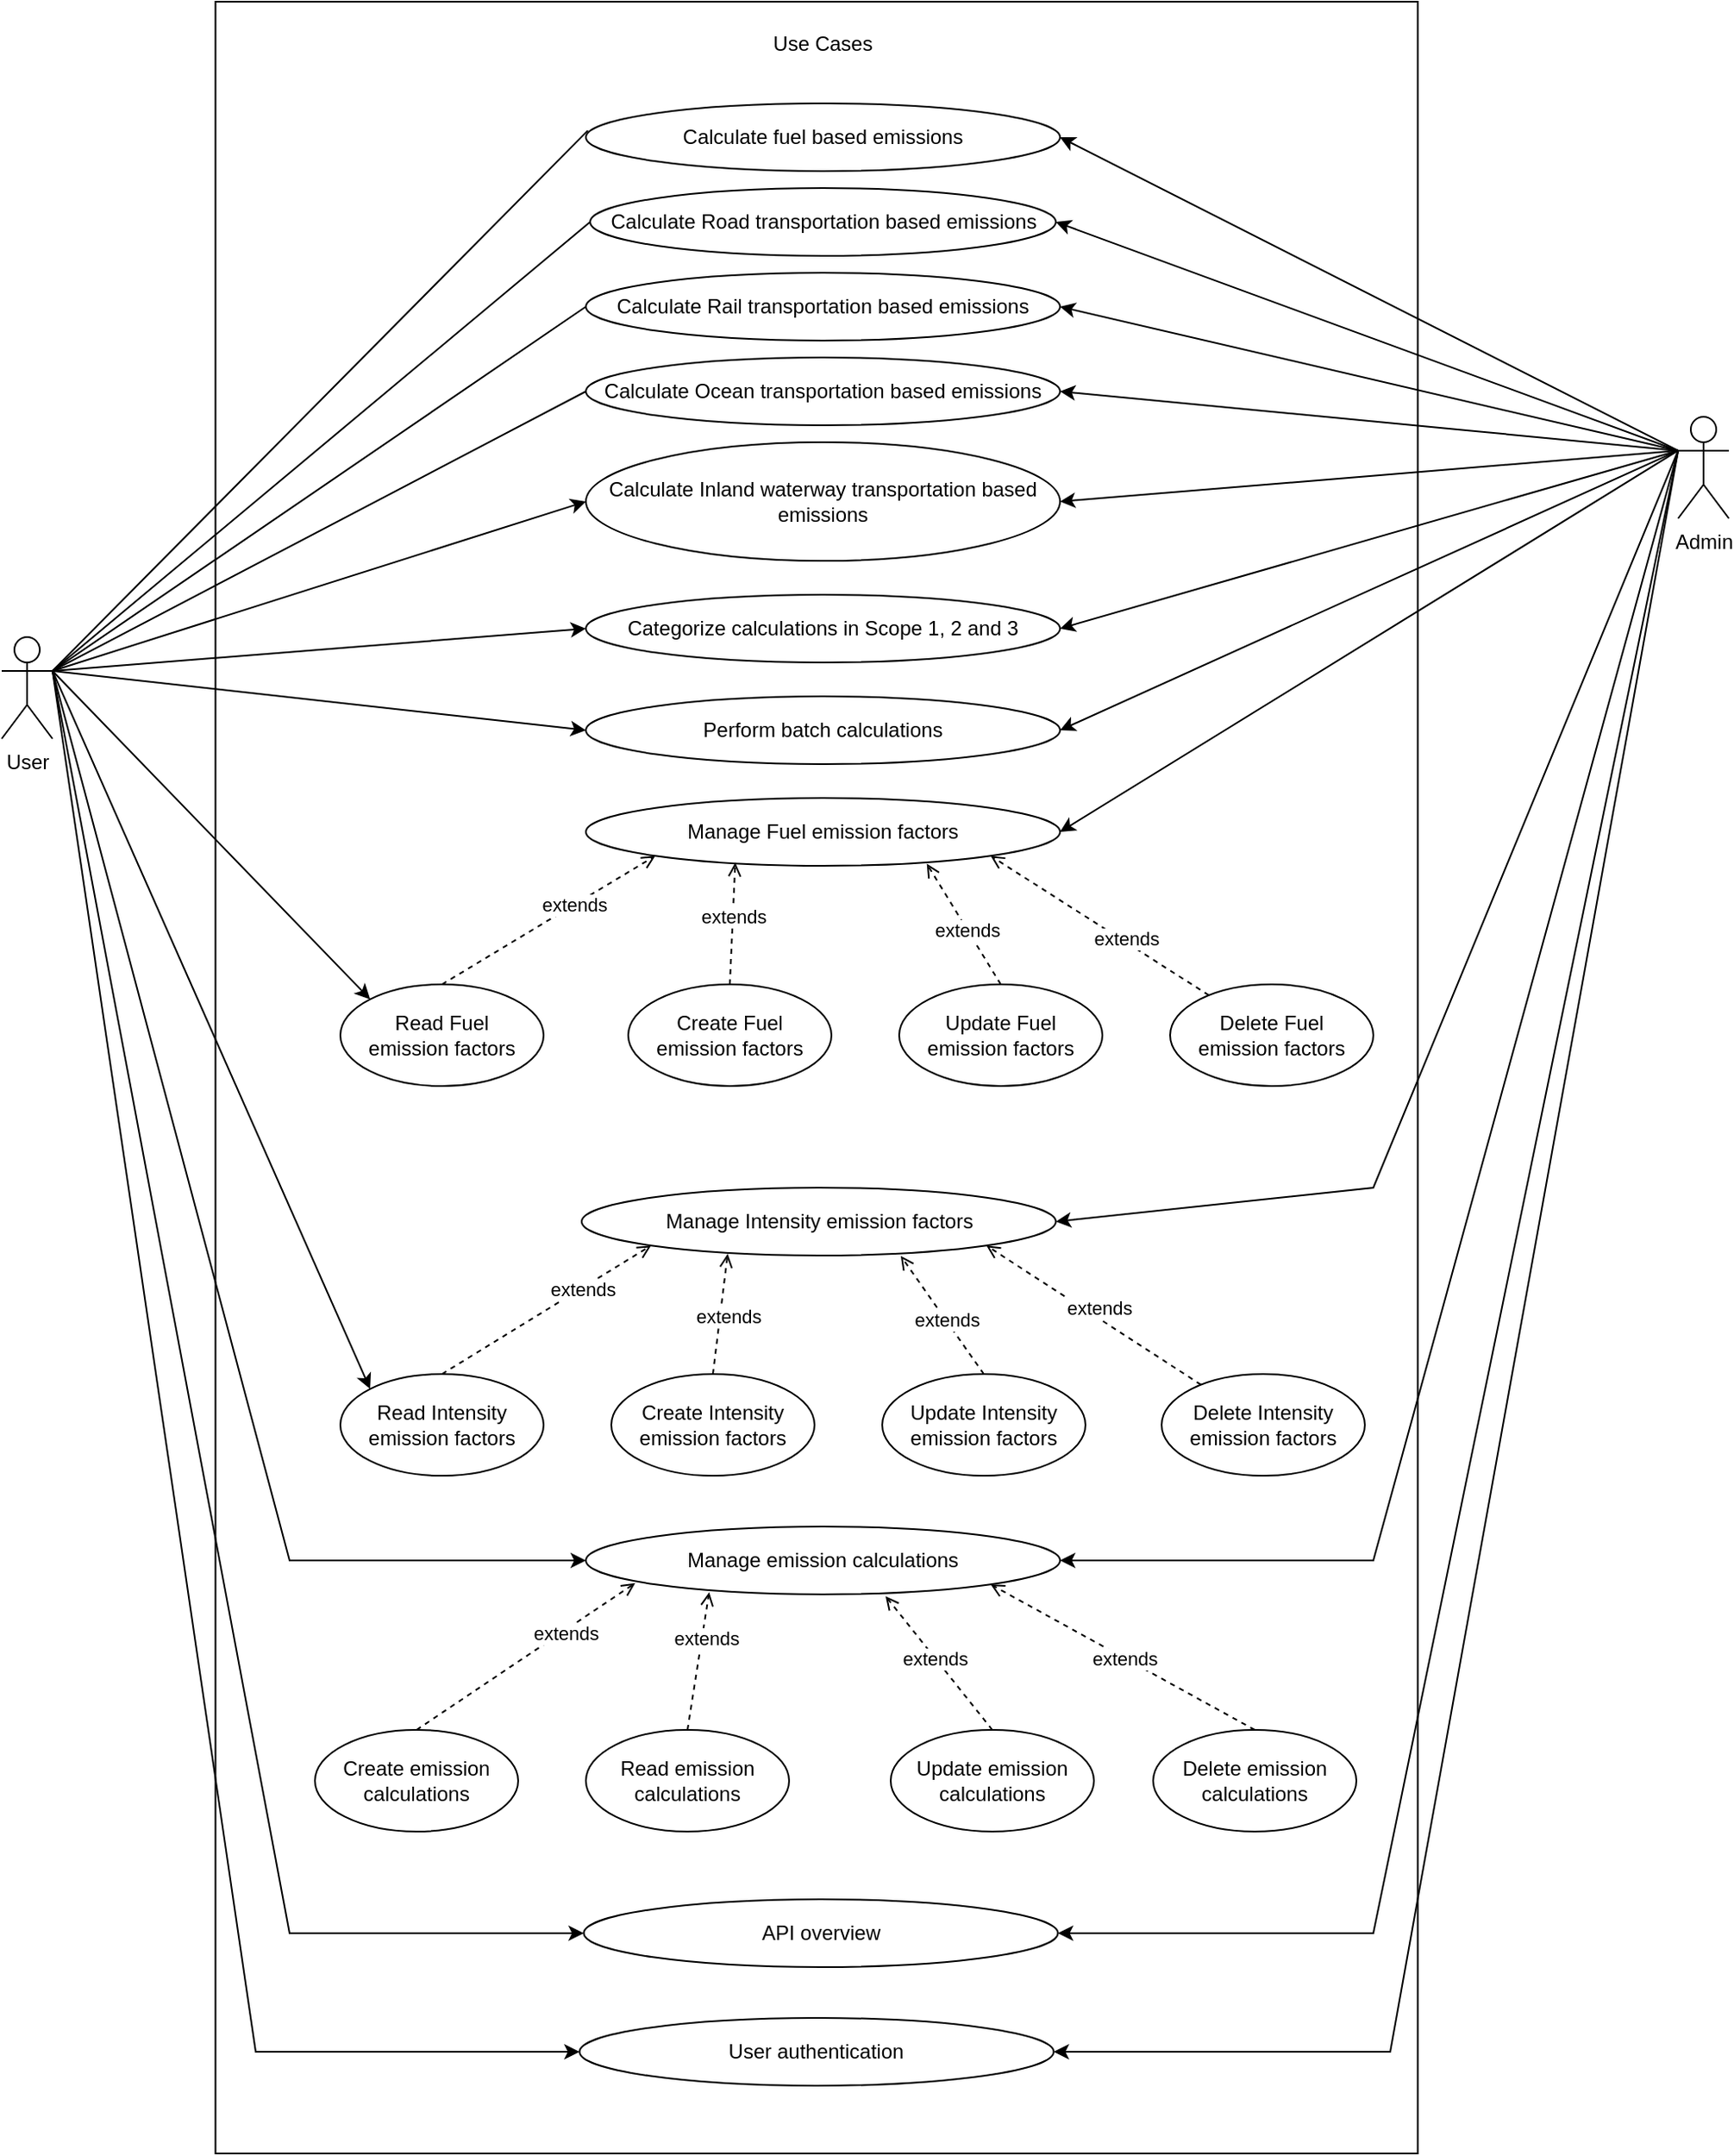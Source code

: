 <mxfile version="22.1.2" type="device">
  <diagram name="Page-1" id="KJeR-6iOu1gyfQtUOH7p">
    <mxGraphModel dx="3471" dy="1800" grid="1" gridSize="10" guides="1" tooltips="1" connect="1" arrows="1" fold="1" page="1" pageScale="1" pageWidth="850" pageHeight="1100" math="0" shadow="0">
      <root>
        <mxCell id="0" />
        <mxCell id="1" parent="0" />
        <mxCell id="jSa6UbDtJT3EHKXAqKy7-3" value="" style="rounded=0;whiteSpace=wrap;html=1;" parent="1" vertex="1">
          <mxGeometry x="426.25" y="40" width="710" height="1270" as="geometry" />
        </mxCell>
        <mxCell id="Uce3np_s1-tXbYtXFm9n-107" style="rounded=0;orthogonalLoop=1;jettySize=auto;html=1;exitX=1;exitY=0.333;exitDx=0;exitDy=0;exitPerimeter=0;entryX=0;entryY=0.5;entryDx=0;entryDy=0;" edge="1" parent="1" source="jSa6UbDtJT3EHKXAqKy7-2" target="Uce3np_s1-tXbYtXFm9n-55">
          <mxGeometry relative="1" as="geometry" />
        </mxCell>
        <mxCell id="Uce3np_s1-tXbYtXFm9n-108" style="rounded=0;orthogonalLoop=1;jettySize=auto;html=1;exitX=1;exitY=0.333;exitDx=0;exitDy=0;exitPerimeter=0;entryX=0;entryY=0.5;entryDx=0;entryDy=0;" edge="1" parent="1" source="jSa6UbDtJT3EHKXAqKy7-2" target="Uce3np_s1-tXbYtXFm9n-57">
          <mxGeometry relative="1" as="geometry" />
        </mxCell>
        <mxCell id="Uce3np_s1-tXbYtXFm9n-109" style="rounded=0;orthogonalLoop=1;jettySize=auto;html=1;exitX=1;exitY=0.333;exitDx=0;exitDy=0;exitPerimeter=0;entryX=0;entryY=0;entryDx=0;entryDy=0;" edge="1" parent="1" source="jSa6UbDtJT3EHKXAqKy7-2" target="Uce3np_s1-tXbYtXFm9n-65">
          <mxGeometry relative="1" as="geometry" />
        </mxCell>
        <mxCell id="Uce3np_s1-tXbYtXFm9n-110" style="rounded=0;orthogonalLoop=1;jettySize=auto;html=1;exitX=1;exitY=0.333;exitDx=0;exitDy=0;exitPerimeter=0;entryX=0;entryY=0;entryDx=0;entryDy=0;" edge="1" parent="1" source="jSa6UbDtJT3EHKXAqKy7-2" target="Uce3np_s1-tXbYtXFm9n-69">
          <mxGeometry relative="1" as="geometry" />
        </mxCell>
        <mxCell id="Uce3np_s1-tXbYtXFm9n-111" style="rounded=0;orthogonalLoop=1;jettySize=auto;html=1;exitX=1;exitY=0.333;exitDx=0;exitDy=0;exitPerimeter=0;entryX=0;entryY=0.5;entryDx=0;entryDy=0;" edge="1" parent="1" source="jSa6UbDtJT3EHKXAqKy7-2" target="Uce3np_s1-tXbYtXFm9n-60">
          <mxGeometry relative="1" as="geometry">
            <Array as="points">
              <mxPoint x="470" y="960" />
            </Array>
          </mxGeometry>
        </mxCell>
        <mxCell id="Uce3np_s1-tXbYtXFm9n-112" style="rounded=0;orthogonalLoop=1;jettySize=auto;html=1;exitX=1;exitY=0.333;exitDx=0;exitDy=0;exitPerimeter=0;entryX=0;entryY=0.5;entryDx=0;entryDy=0;" edge="1" parent="1" source="jSa6UbDtJT3EHKXAqKy7-2" target="Uce3np_s1-tXbYtXFm9n-54">
          <mxGeometry relative="1" as="geometry" />
        </mxCell>
        <mxCell id="Uce3np_s1-tXbYtXFm9n-113" style="rounded=0;orthogonalLoop=1;jettySize=auto;html=1;exitX=1;exitY=0.333;exitDx=0;exitDy=0;exitPerimeter=0;entryX=0;entryY=0.5;entryDx=0;entryDy=0;" edge="1" parent="1" source="jSa6UbDtJT3EHKXAqKy7-2" target="Uce3np_s1-tXbYtXFm9n-56">
          <mxGeometry relative="1" as="geometry">
            <Array as="points">
              <mxPoint x="470" y="1180" />
            </Array>
          </mxGeometry>
        </mxCell>
        <mxCell id="Uce3np_s1-tXbYtXFm9n-114" style="rounded=0;orthogonalLoop=1;jettySize=auto;html=1;exitX=1;exitY=0.333;exitDx=0;exitDy=0;exitPerimeter=0;entryX=0;entryY=0.5;entryDx=0;entryDy=0;" edge="1" parent="1" source="jSa6UbDtJT3EHKXAqKy7-2" target="Uce3np_s1-tXbYtXFm9n-61">
          <mxGeometry relative="1" as="geometry">
            <Array as="points">
              <mxPoint x="450" y="1250" />
            </Array>
          </mxGeometry>
        </mxCell>
        <mxCell id="jSa6UbDtJT3EHKXAqKy7-2" value="User" style="shape=umlActor;verticalLabelPosition=bottom;verticalAlign=top;html=1;outlineConnect=0;" parent="1" vertex="1">
          <mxGeometry x="300" y="415" width="30" height="60" as="geometry" />
        </mxCell>
        <mxCell id="jSa6UbDtJT3EHKXAqKy7-4" value="Calculate fuel based emissions" style="ellipse;whiteSpace=wrap;html=1;" parent="1" vertex="1">
          <mxGeometry x="645" y="100" width="280" height="40" as="geometry" />
        </mxCell>
        <mxCell id="jSa6UbDtJT3EHKXAqKy7-5" value="Calculate Road transportation based emissions" style="ellipse;whiteSpace=wrap;html=1;" parent="1" vertex="1">
          <mxGeometry x="647.5" y="150" width="275" height="40" as="geometry" />
        </mxCell>
        <mxCell id="jSa6UbDtJT3EHKXAqKy7-6" value="Calculate Rail transportation based emissions" style="ellipse;whiteSpace=wrap;html=1;" parent="1" vertex="1">
          <mxGeometry x="645" y="200" width="280" height="40" as="geometry" />
        </mxCell>
        <mxCell id="jSa6UbDtJT3EHKXAqKy7-18" value="Use Cases" style="text;html=1;strokeColor=none;fillColor=none;align=center;verticalAlign=middle;whiteSpace=wrap;rounded=0;" parent="1" vertex="1">
          <mxGeometry x="740" y="50" width="90" height="30" as="geometry" />
        </mxCell>
        <mxCell id="Uce3np_s1-tXbYtXFm9n-115" style="rounded=0;orthogonalLoop=1;jettySize=auto;html=1;exitX=0;exitY=0.333;exitDx=0;exitDy=0;exitPerimeter=0;entryX=1;entryY=0.5;entryDx=0;entryDy=0;" edge="1" parent="1" source="jSa6UbDtJT3EHKXAqKy7-19" target="jSa6UbDtJT3EHKXAqKy7-4">
          <mxGeometry relative="1" as="geometry" />
        </mxCell>
        <mxCell id="Uce3np_s1-tXbYtXFm9n-116" style="rounded=0;orthogonalLoop=1;jettySize=auto;html=1;exitX=0;exitY=0.333;exitDx=0;exitDy=0;exitPerimeter=0;entryX=1;entryY=0.5;entryDx=0;entryDy=0;" edge="1" parent="1" source="jSa6UbDtJT3EHKXAqKy7-19" target="jSa6UbDtJT3EHKXAqKy7-5">
          <mxGeometry relative="1" as="geometry" />
        </mxCell>
        <mxCell id="Uce3np_s1-tXbYtXFm9n-117" style="rounded=0;orthogonalLoop=1;jettySize=auto;html=1;exitX=0;exitY=0.333;exitDx=0;exitDy=0;exitPerimeter=0;entryX=1;entryY=0.5;entryDx=0;entryDy=0;" edge="1" parent="1" source="jSa6UbDtJT3EHKXAqKy7-19" target="jSa6UbDtJT3EHKXAqKy7-6">
          <mxGeometry relative="1" as="geometry" />
        </mxCell>
        <mxCell id="Uce3np_s1-tXbYtXFm9n-118" style="rounded=0;orthogonalLoop=1;jettySize=auto;html=1;exitX=0;exitY=0.333;exitDx=0;exitDy=0;exitPerimeter=0;entryX=1;entryY=0.5;entryDx=0;entryDy=0;" edge="1" parent="1" source="jSa6UbDtJT3EHKXAqKy7-19" target="Uce3np_s1-tXbYtXFm9n-53">
          <mxGeometry relative="1" as="geometry" />
        </mxCell>
        <mxCell id="Uce3np_s1-tXbYtXFm9n-119" style="rounded=0;orthogonalLoop=1;jettySize=auto;html=1;exitX=0;exitY=0.333;exitDx=0;exitDy=0;exitPerimeter=0;entryX=1;entryY=0.5;entryDx=0;entryDy=0;" edge="1" parent="1" source="jSa6UbDtJT3EHKXAqKy7-19" target="Uce3np_s1-tXbYtXFm9n-54">
          <mxGeometry relative="1" as="geometry" />
        </mxCell>
        <mxCell id="Uce3np_s1-tXbYtXFm9n-120" style="rounded=0;orthogonalLoop=1;jettySize=auto;html=1;exitX=0;exitY=0.333;exitDx=0;exitDy=0;exitPerimeter=0;entryX=1;entryY=0.5;entryDx=0;entryDy=0;" edge="1" parent="1" source="jSa6UbDtJT3EHKXAqKy7-19" target="Uce3np_s1-tXbYtXFm9n-55">
          <mxGeometry relative="1" as="geometry" />
        </mxCell>
        <mxCell id="Uce3np_s1-tXbYtXFm9n-121" style="rounded=0;orthogonalLoop=1;jettySize=auto;html=1;exitX=0;exitY=0.333;exitDx=0;exitDy=0;exitPerimeter=0;entryX=1;entryY=0.5;entryDx=0;entryDy=0;" edge="1" parent="1" source="jSa6UbDtJT3EHKXAqKy7-19" target="Uce3np_s1-tXbYtXFm9n-57">
          <mxGeometry relative="1" as="geometry" />
        </mxCell>
        <mxCell id="Uce3np_s1-tXbYtXFm9n-122" style="rounded=0;orthogonalLoop=1;jettySize=auto;html=1;exitX=0;exitY=0.333;exitDx=0;exitDy=0;exitPerimeter=0;entryX=1;entryY=0.5;entryDx=0;entryDy=0;" edge="1" parent="1" source="jSa6UbDtJT3EHKXAqKy7-19" target="Uce3np_s1-tXbYtXFm9n-58">
          <mxGeometry relative="1" as="geometry" />
        </mxCell>
        <mxCell id="Uce3np_s1-tXbYtXFm9n-123" style="rounded=0;orthogonalLoop=1;jettySize=auto;html=1;exitX=0;exitY=0.333;exitDx=0;exitDy=0;exitPerimeter=0;entryX=1;entryY=0.5;entryDx=0;entryDy=0;" edge="1" parent="1" source="jSa6UbDtJT3EHKXAqKy7-19" target="Uce3np_s1-tXbYtXFm9n-59">
          <mxGeometry relative="1" as="geometry">
            <Array as="points">
              <mxPoint x="1110" y="740" />
            </Array>
          </mxGeometry>
        </mxCell>
        <mxCell id="Uce3np_s1-tXbYtXFm9n-124" style="rounded=0;orthogonalLoop=1;jettySize=auto;html=1;exitX=0;exitY=0.333;exitDx=0;exitDy=0;exitPerimeter=0;entryX=1;entryY=0.5;entryDx=0;entryDy=0;" edge="1" parent="1" source="jSa6UbDtJT3EHKXAqKy7-19" target="Uce3np_s1-tXbYtXFm9n-60">
          <mxGeometry relative="1" as="geometry">
            <Array as="points">
              <mxPoint x="1110" y="960" />
            </Array>
          </mxGeometry>
        </mxCell>
        <mxCell id="Uce3np_s1-tXbYtXFm9n-125" style="rounded=0;orthogonalLoop=1;jettySize=auto;html=1;exitX=0;exitY=0.333;exitDx=0;exitDy=0;exitPerimeter=0;entryX=1;entryY=0.5;entryDx=0;entryDy=0;" edge="1" parent="1" source="jSa6UbDtJT3EHKXAqKy7-19" target="Uce3np_s1-tXbYtXFm9n-56">
          <mxGeometry relative="1" as="geometry">
            <Array as="points">
              <mxPoint x="1110" y="1180" />
            </Array>
          </mxGeometry>
        </mxCell>
        <mxCell id="Uce3np_s1-tXbYtXFm9n-127" style="rounded=0;orthogonalLoop=1;jettySize=auto;html=1;exitX=0;exitY=0.333;exitDx=0;exitDy=0;exitPerimeter=0;entryX=1;entryY=0.5;entryDx=0;entryDy=0;" edge="1" parent="1" source="jSa6UbDtJT3EHKXAqKy7-19" target="Uce3np_s1-tXbYtXFm9n-61">
          <mxGeometry relative="1" as="geometry">
            <Array as="points">
              <mxPoint x="1120" y="1250" />
            </Array>
          </mxGeometry>
        </mxCell>
        <mxCell id="jSa6UbDtJT3EHKXAqKy7-19" value="Admin" style="shape=umlActor;verticalLabelPosition=bottom;verticalAlign=top;html=1;outlineConnect=0;" parent="1" vertex="1">
          <mxGeometry x="1290" y="285" width="30" height="60" as="geometry" />
        </mxCell>
        <mxCell id="jSa6UbDtJT3EHKXAqKy7-29" value="" style="endArrow=none;html=1;rounded=0;exitX=1;exitY=0.333;exitDx=0;exitDy=0;exitPerimeter=0;entryX=0.004;entryY=0.402;entryDx=0;entryDy=0;entryPerimeter=0;" parent="1" source="jSa6UbDtJT3EHKXAqKy7-2" target="jSa6UbDtJT3EHKXAqKy7-4" edge="1">
          <mxGeometry width="50" height="50" relative="1" as="geometry">
            <mxPoint x="850" y="430" as="sourcePoint" />
            <mxPoint x="900" y="380" as="targetPoint" />
          </mxGeometry>
        </mxCell>
        <mxCell id="jSa6UbDtJT3EHKXAqKy7-30" value="" style="endArrow=none;html=1;rounded=0;exitX=1;exitY=0.333;exitDx=0;exitDy=0;exitPerimeter=0;entryX=0;entryY=0.5;entryDx=0;entryDy=0;" parent="1" source="jSa6UbDtJT3EHKXAqKy7-2" target="jSa6UbDtJT3EHKXAqKy7-5" edge="1">
          <mxGeometry width="50" height="50" relative="1" as="geometry">
            <mxPoint x="340" y="445" as="sourcePoint" />
            <mxPoint x="536" y="126" as="targetPoint" />
          </mxGeometry>
        </mxCell>
        <mxCell id="jSa6UbDtJT3EHKXAqKy7-31" value="" style="endArrow=none;html=1;rounded=0;exitX=1;exitY=0.333;exitDx=0;exitDy=0;exitPerimeter=0;entryX=0;entryY=0.5;entryDx=0;entryDy=0;" parent="1" source="jSa6UbDtJT3EHKXAqKy7-2" target="jSa6UbDtJT3EHKXAqKy7-6" edge="1">
          <mxGeometry width="50" height="50" relative="1" as="geometry">
            <mxPoint x="850" y="500" as="sourcePoint" />
            <mxPoint x="900" y="450" as="targetPoint" />
          </mxGeometry>
        </mxCell>
        <mxCell id="Uce3np_s1-tXbYtXFm9n-53" value="Calculate Ocean transportation based emissions" style="ellipse;whiteSpace=wrap;html=1;" vertex="1" parent="1">
          <mxGeometry x="645" y="250" width="280" height="40" as="geometry" />
        </mxCell>
        <mxCell id="Uce3np_s1-tXbYtXFm9n-54" value="Calculate Inland waterway transportation based emissions" style="ellipse;whiteSpace=wrap;html=1;" vertex="1" parent="1">
          <mxGeometry x="645" y="300" width="280" height="70" as="geometry" />
        </mxCell>
        <mxCell id="Uce3np_s1-tXbYtXFm9n-55" value="Categorize calculations in Scope 1, 2 and 3" style="ellipse;whiteSpace=wrap;html=1;" vertex="1" parent="1">
          <mxGeometry x="645" y="390" width="280" height="40" as="geometry" />
        </mxCell>
        <mxCell id="Uce3np_s1-tXbYtXFm9n-56" value="API overview" style="ellipse;whiteSpace=wrap;html=1;" vertex="1" parent="1">
          <mxGeometry x="643.75" y="1160" width="280" height="40" as="geometry" />
        </mxCell>
        <mxCell id="Uce3np_s1-tXbYtXFm9n-57" value="Perform batch calculations" style="ellipse;whiteSpace=wrap;html=1;" vertex="1" parent="1">
          <mxGeometry x="645" y="450" width="280" height="40" as="geometry" />
        </mxCell>
        <mxCell id="Uce3np_s1-tXbYtXFm9n-58" value="Manage Fuel emission factors" style="ellipse;whiteSpace=wrap;html=1;" vertex="1" parent="1">
          <mxGeometry x="645" y="510" width="280" height="40" as="geometry" />
        </mxCell>
        <mxCell id="Uce3np_s1-tXbYtXFm9n-59" value="Manage Intensity emission factors" style="ellipse;whiteSpace=wrap;html=1;" vertex="1" parent="1">
          <mxGeometry x="642.5" y="740" width="280" height="40" as="geometry" />
        </mxCell>
        <mxCell id="Uce3np_s1-tXbYtXFm9n-60" value="Manage emission calculations" style="ellipse;whiteSpace=wrap;html=1;" vertex="1" parent="1">
          <mxGeometry x="645" y="940" width="280" height="40" as="geometry" />
        </mxCell>
        <mxCell id="Uce3np_s1-tXbYtXFm9n-61" value="User authentication" style="ellipse;whiteSpace=wrap;html=1;" vertex="1" parent="1">
          <mxGeometry x="641.25" y="1230" width="280" height="40" as="geometry" />
        </mxCell>
        <mxCell id="Uce3np_s1-tXbYtXFm9n-62" style="rounded=0;orthogonalLoop=1;jettySize=auto;html=1;exitX=1;exitY=0.333;exitDx=0;exitDy=0;exitPerimeter=0;entryX=0;entryY=0.5;entryDx=0;entryDy=0;endArrow=none;endFill=0;" edge="1" parent="1" source="jSa6UbDtJT3EHKXAqKy7-2" target="Uce3np_s1-tXbYtXFm9n-53">
          <mxGeometry relative="1" as="geometry" />
        </mxCell>
        <mxCell id="Uce3np_s1-tXbYtXFm9n-78" value="" style="group" vertex="1" connectable="0" parent="1">
          <mxGeometry x="500" y="620" width="610" height="60" as="geometry" />
        </mxCell>
        <mxCell id="Uce3np_s1-tXbYtXFm9n-64" value="Create Fuel &lt;br&gt;emission factors" style="ellipse;whiteSpace=wrap;html=1;" vertex="1" parent="Uce3np_s1-tXbYtXFm9n-78">
          <mxGeometry x="170" width="120" height="60" as="geometry" />
        </mxCell>
        <mxCell id="Uce3np_s1-tXbYtXFm9n-65" value="Read Fuel &lt;br&gt;emission factors" style="ellipse;whiteSpace=wrap;html=1;" vertex="1" parent="Uce3np_s1-tXbYtXFm9n-78">
          <mxGeometry width="120" height="60" as="geometry" />
        </mxCell>
        <mxCell id="Uce3np_s1-tXbYtXFm9n-66" value="Update Fuel &lt;br&gt;emission factors" style="ellipse;whiteSpace=wrap;html=1;" vertex="1" parent="Uce3np_s1-tXbYtXFm9n-78">
          <mxGeometry x="330" width="120" height="60" as="geometry" />
        </mxCell>
        <mxCell id="Uce3np_s1-tXbYtXFm9n-67" value="Delete Fuel &lt;br&gt;emission factors" style="ellipse;whiteSpace=wrap;html=1;" vertex="1" parent="Uce3np_s1-tXbYtXFm9n-78">
          <mxGeometry x="490" width="120" height="60" as="geometry" />
        </mxCell>
        <mxCell id="Uce3np_s1-tXbYtXFm9n-76" style="edgeStyle=orthogonalEdgeStyle;rounded=0;orthogonalLoop=1;jettySize=auto;html=1;exitX=0.5;exitY=1;exitDx=0;exitDy=0;" edge="1" parent="Uce3np_s1-tXbYtXFm9n-78" source="Uce3np_s1-tXbYtXFm9n-67" target="Uce3np_s1-tXbYtXFm9n-67">
          <mxGeometry relative="1" as="geometry" />
        </mxCell>
        <mxCell id="Uce3np_s1-tXbYtXFm9n-79" value="" style="group" vertex="1" connectable="0" parent="1">
          <mxGeometry x="500" y="850" width="605" height="60" as="geometry" />
        </mxCell>
        <mxCell id="Uce3np_s1-tXbYtXFm9n-68" value="Create Intensity&lt;br&gt;emission factors" style="ellipse;whiteSpace=wrap;html=1;" vertex="1" parent="Uce3np_s1-tXbYtXFm9n-79">
          <mxGeometry x="160" width="120" height="60" as="geometry" />
        </mxCell>
        <mxCell id="Uce3np_s1-tXbYtXFm9n-69" value="Read Intensity&lt;br&gt;emission factors" style="ellipse;whiteSpace=wrap;html=1;" vertex="1" parent="Uce3np_s1-tXbYtXFm9n-79">
          <mxGeometry width="120" height="60" as="geometry" />
        </mxCell>
        <mxCell id="Uce3np_s1-tXbYtXFm9n-70" value="Update Intensity&lt;br&gt;emission factors" style="ellipse;whiteSpace=wrap;html=1;" vertex="1" parent="Uce3np_s1-tXbYtXFm9n-79">
          <mxGeometry x="320" width="120" height="60" as="geometry" />
        </mxCell>
        <mxCell id="Uce3np_s1-tXbYtXFm9n-71" value="Delete Intensity&lt;br&gt;emission factors" style="ellipse;whiteSpace=wrap;html=1;" vertex="1" parent="Uce3np_s1-tXbYtXFm9n-79">
          <mxGeometry x="485" width="120" height="60" as="geometry" />
        </mxCell>
        <mxCell id="Uce3np_s1-tXbYtXFm9n-80" value="" style="group" vertex="1" connectable="0" parent="1">
          <mxGeometry x="485" y="1060" width="615" height="60" as="geometry" />
        </mxCell>
        <mxCell id="Uce3np_s1-tXbYtXFm9n-72" value="Create emission calculations" style="ellipse;whiteSpace=wrap;html=1;" vertex="1" parent="Uce3np_s1-tXbYtXFm9n-80">
          <mxGeometry width="120" height="60" as="geometry" />
        </mxCell>
        <mxCell id="Uce3np_s1-tXbYtXFm9n-73" value="Read emission calculations" style="ellipse;whiteSpace=wrap;html=1;" vertex="1" parent="Uce3np_s1-tXbYtXFm9n-80">
          <mxGeometry x="160" width="120" height="60" as="geometry" />
        </mxCell>
        <mxCell id="Uce3np_s1-tXbYtXFm9n-74" value="Update emission calculations" style="ellipse;whiteSpace=wrap;html=1;" vertex="1" parent="Uce3np_s1-tXbYtXFm9n-80">
          <mxGeometry x="340" width="120" height="60" as="geometry" />
        </mxCell>
        <mxCell id="Uce3np_s1-tXbYtXFm9n-75" value="Delete emission calculations" style="ellipse;whiteSpace=wrap;html=1;" vertex="1" parent="Uce3np_s1-tXbYtXFm9n-80">
          <mxGeometry x="495" width="120" height="60" as="geometry" />
        </mxCell>
        <mxCell id="Uce3np_s1-tXbYtXFm9n-81" style="rounded=0;orthogonalLoop=1;jettySize=auto;html=1;exitX=0.5;exitY=0;exitDx=0;exitDy=0;entryX=0;entryY=1;entryDx=0;entryDy=0;endArrow=open;endFill=0;dashed=1;" edge="1" parent="1" source="Uce3np_s1-tXbYtXFm9n-65" target="Uce3np_s1-tXbYtXFm9n-58">
          <mxGeometry relative="1" as="geometry" />
        </mxCell>
        <mxCell id="Uce3np_s1-tXbYtXFm9n-101" value="extends" style="edgeLabel;html=1;align=center;verticalAlign=middle;resizable=0;points=[];" vertex="1" connectable="0" parent="Uce3np_s1-tXbYtXFm9n-81">
          <mxGeometry x="0.232" y="1" relative="1" as="geometry">
            <mxPoint x="1" as="offset" />
          </mxGeometry>
        </mxCell>
        <mxCell id="Uce3np_s1-tXbYtXFm9n-82" style="rounded=0;orthogonalLoop=1;jettySize=auto;html=1;exitX=0.5;exitY=0;exitDx=0;exitDy=0;entryX=0.315;entryY=0.954;entryDx=0;entryDy=0;entryPerimeter=0;endArrow=open;endFill=0;dashed=1;" edge="1" parent="1" source="Uce3np_s1-tXbYtXFm9n-64" target="Uce3np_s1-tXbYtXFm9n-58">
          <mxGeometry relative="1" as="geometry" />
        </mxCell>
        <mxCell id="Uce3np_s1-tXbYtXFm9n-100" value="extends" style="edgeLabel;html=1;align=center;verticalAlign=middle;resizable=0;points=[];" vertex="1" connectable="0" parent="Uce3np_s1-tXbYtXFm9n-82">
          <mxGeometry x="0.117" relative="1" as="geometry">
            <mxPoint as="offset" />
          </mxGeometry>
        </mxCell>
        <mxCell id="Uce3np_s1-tXbYtXFm9n-83" style="rounded=0;orthogonalLoop=1;jettySize=auto;html=1;exitX=0.5;exitY=0;exitDx=0;exitDy=0;entryX=0.719;entryY=0.97;entryDx=0;entryDy=0;endArrow=open;endFill=0;dashed=1;entryPerimeter=0;" edge="1" parent="1" source="Uce3np_s1-tXbYtXFm9n-66" target="Uce3np_s1-tXbYtXFm9n-58">
          <mxGeometry relative="1" as="geometry" />
        </mxCell>
        <mxCell id="Uce3np_s1-tXbYtXFm9n-99" value="extends" style="edgeLabel;html=1;align=center;verticalAlign=middle;resizable=0;points=[];" vertex="1" connectable="0" parent="Uce3np_s1-tXbYtXFm9n-83">
          <mxGeometry x="-0.092" relative="1" as="geometry">
            <mxPoint as="offset" />
          </mxGeometry>
        </mxCell>
        <mxCell id="Uce3np_s1-tXbYtXFm9n-84" style="rounded=0;orthogonalLoop=1;jettySize=auto;html=1;entryX=1;entryY=1;entryDx=0;entryDy=0;endArrow=open;endFill=0;dashed=1;" edge="1" parent="1" source="Uce3np_s1-tXbYtXFm9n-67" target="Uce3np_s1-tXbYtXFm9n-58">
          <mxGeometry relative="1" as="geometry" />
        </mxCell>
        <mxCell id="Uce3np_s1-tXbYtXFm9n-98" value="extends" style="edgeLabel;html=1;align=center;verticalAlign=middle;resizable=0;points=[];" vertex="1" connectable="0" parent="Uce3np_s1-tXbYtXFm9n-84">
          <mxGeometry x="-0.221" y="-2" relative="1" as="geometry">
            <mxPoint as="offset" />
          </mxGeometry>
        </mxCell>
        <mxCell id="Uce3np_s1-tXbYtXFm9n-85" style="rounded=0;orthogonalLoop=1;jettySize=auto;html=1;exitX=0.5;exitY=0;exitDx=0;exitDy=0;entryX=0;entryY=1;entryDx=0;entryDy=0;endArrow=open;endFill=0;dashed=1;" edge="1" parent="1" source="Uce3np_s1-tXbYtXFm9n-69" target="Uce3np_s1-tXbYtXFm9n-59">
          <mxGeometry relative="1" as="geometry" />
        </mxCell>
        <mxCell id="Uce3np_s1-tXbYtXFm9n-94" value="extends" style="edgeLabel;html=1;align=center;verticalAlign=middle;resizable=0;points=[];" vertex="1" connectable="0" parent="Uce3np_s1-tXbYtXFm9n-85">
          <mxGeometry x="0.338" y="-1" relative="1" as="geometry">
            <mxPoint as="offset" />
          </mxGeometry>
        </mxCell>
        <mxCell id="Uce3np_s1-tXbYtXFm9n-86" style="rounded=0;orthogonalLoop=1;jettySize=auto;html=1;exitX=0.5;exitY=0;exitDx=0;exitDy=0;entryX=0.308;entryY=0.975;entryDx=0;entryDy=0;entryPerimeter=0;endArrow=open;endFill=0;dashed=1;" edge="1" parent="1" source="Uce3np_s1-tXbYtXFm9n-68" target="Uce3np_s1-tXbYtXFm9n-59">
          <mxGeometry relative="1" as="geometry" />
        </mxCell>
        <mxCell id="Uce3np_s1-tXbYtXFm9n-95" value="extends" style="edgeLabel;html=1;align=center;verticalAlign=middle;resizable=0;points=[];" vertex="1" connectable="0" parent="Uce3np_s1-tXbYtXFm9n-86">
          <mxGeometry x="0.025" y="-4" relative="1" as="geometry">
            <mxPoint y="1" as="offset" />
          </mxGeometry>
        </mxCell>
        <mxCell id="Uce3np_s1-tXbYtXFm9n-87" style="rounded=0;orthogonalLoop=1;jettySize=auto;html=1;exitX=0.5;exitY=0;exitDx=0;exitDy=0;entryX=0.673;entryY=1.006;entryDx=0;entryDy=0;entryPerimeter=0;endArrow=open;endFill=0;dashed=1;" edge="1" parent="1" source="Uce3np_s1-tXbYtXFm9n-70" target="Uce3np_s1-tXbYtXFm9n-59">
          <mxGeometry relative="1" as="geometry" />
        </mxCell>
        <mxCell id="Uce3np_s1-tXbYtXFm9n-96" value="extends" style="edgeLabel;html=1;align=center;verticalAlign=middle;resizable=0;points=[];" vertex="1" connectable="0" parent="Uce3np_s1-tXbYtXFm9n-87">
          <mxGeometry x="-0.073" relative="1" as="geometry">
            <mxPoint as="offset" />
          </mxGeometry>
        </mxCell>
        <mxCell id="Uce3np_s1-tXbYtXFm9n-88" style="rounded=0;orthogonalLoop=1;jettySize=auto;html=1;entryX=1;entryY=1;entryDx=0;entryDy=0;endArrow=open;endFill=0;dashed=1;" edge="1" parent="1" source="Uce3np_s1-tXbYtXFm9n-71" target="Uce3np_s1-tXbYtXFm9n-59">
          <mxGeometry relative="1" as="geometry" />
        </mxCell>
        <mxCell id="Uce3np_s1-tXbYtXFm9n-97" value="extends" style="edgeLabel;html=1;align=center;verticalAlign=middle;resizable=0;points=[];" vertex="1" connectable="0" parent="Uce3np_s1-tXbYtXFm9n-88">
          <mxGeometry x="-0.004" y="-6" relative="1" as="geometry">
            <mxPoint x="-1" as="offset" />
          </mxGeometry>
        </mxCell>
        <mxCell id="Uce3np_s1-tXbYtXFm9n-90" style="rounded=0;orthogonalLoop=1;jettySize=auto;html=1;exitX=0.5;exitY=0;exitDx=0;exitDy=0;entryX=0.104;entryY=0.834;entryDx=0;entryDy=0;endArrow=open;endFill=0;dashed=1;entryPerimeter=0;" edge="1" parent="1" source="Uce3np_s1-tXbYtXFm9n-72" target="Uce3np_s1-tXbYtXFm9n-60">
          <mxGeometry relative="1" as="geometry" />
        </mxCell>
        <mxCell id="Uce3np_s1-tXbYtXFm9n-102" value="extends" style="edgeLabel;html=1;align=center;verticalAlign=middle;resizable=0;points=[];" vertex="1" connectable="0" parent="Uce3np_s1-tXbYtXFm9n-90">
          <mxGeometry x="0.339" y="-2" relative="1" as="geometry">
            <mxPoint y="-1" as="offset" />
          </mxGeometry>
        </mxCell>
        <mxCell id="Uce3np_s1-tXbYtXFm9n-91" style="rounded=0;orthogonalLoop=1;jettySize=auto;html=1;exitX=0.5;exitY=0;exitDx=0;exitDy=0;entryX=0.26;entryY=0.968;entryDx=0;entryDy=0;entryPerimeter=0;endArrow=open;endFill=0;dashed=1;" edge="1" parent="1" source="Uce3np_s1-tXbYtXFm9n-73" target="Uce3np_s1-tXbYtXFm9n-60">
          <mxGeometry relative="1" as="geometry">
            <mxPoint x="720" y="970" as="targetPoint" />
          </mxGeometry>
        </mxCell>
        <mxCell id="Uce3np_s1-tXbYtXFm9n-104" value="extends" style="edgeLabel;html=1;align=center;verticalAlign=middle;resizable=0;points=[];" vertex="1" connectable="0" parent="Uce3np_s1-tXbYtXFm9n-91">
          <mxGeometry x="0.348" y="-2" relative="1" as="geometry">
            <mxPoint as="offset" />
          </mxGeometry>
        </mxCell>
        <mxCell id="Uce3np_s1-tXbYtXFm9n-92" style="rounded=0;orthogonalLoop=1;jettySize=auto;html=1;exitX=0.5;exitY=0;exitDx=0;exitDy=0;entryX=0.632;entryY=1.027;entryDx=0;entryDy=0;entryPerimeter=0;endArrow=open;endFill=0;dashed=1;" edge="1" parent="1" source="Uce3np_s1-tXbYtXFm9n-74" target="Uce3np_s1-tXbYtXFm9n-60">
          <mxGeometry relative="1" as="geometry" />
        </mxCell>
        <mxCell id="Uce3np_s1-tXbYtXFm9n-105" value="extends" style="edgeLabel;html=1;align=center;verticalAlign=middle;resizable=0;points=[];" vertex="1" connectable="0" parent="Uce3np_s1-tXbYtXFm9n-92">
          <mxGeometry x="0.083" relative="1" as="geometry">
            <mxPoint as="offset" />
          </mxGeometry>
        </mxCell>
        <mxCell id="Uce3np_s1-tXbYtXFm9n-93" style="rounded=0;orthogonalLoop=1;jettySize=auto;html=1;exitX=0.5;exitY=0;exitDx=0;exitDy=0;entryX=1;entryY=1;entryDx=0;entryDy=0;endArrow=open;endFill=0;dashed=1;" edge="1" parent="1" source="Uce3np_s1-tXbYtXFm9n-75" target="Uce3np_s1-tXbYtXFm9n-60">
          <mxGeometry relative="1" as="geometry" />
        </mxCell>
        <mxCell id="Uce3np_s1-tXbYtXFm9n-106" value="extends" style="edgeLabel;html=1;align=center;verticalAlign=middle;resizable=0;points=[];" vertex="1" connectable="0" parent="Uce3np_s1-tXbYtXFm9n-93">
          <mxGeometry x="-0.004" relative="1" as="geometry">
            <mxPoint as="offset" />
          </mxGeometry>
        </mxCell>
      </root>
    </mxGraphModel>
  </diagram>
</mxfile>

